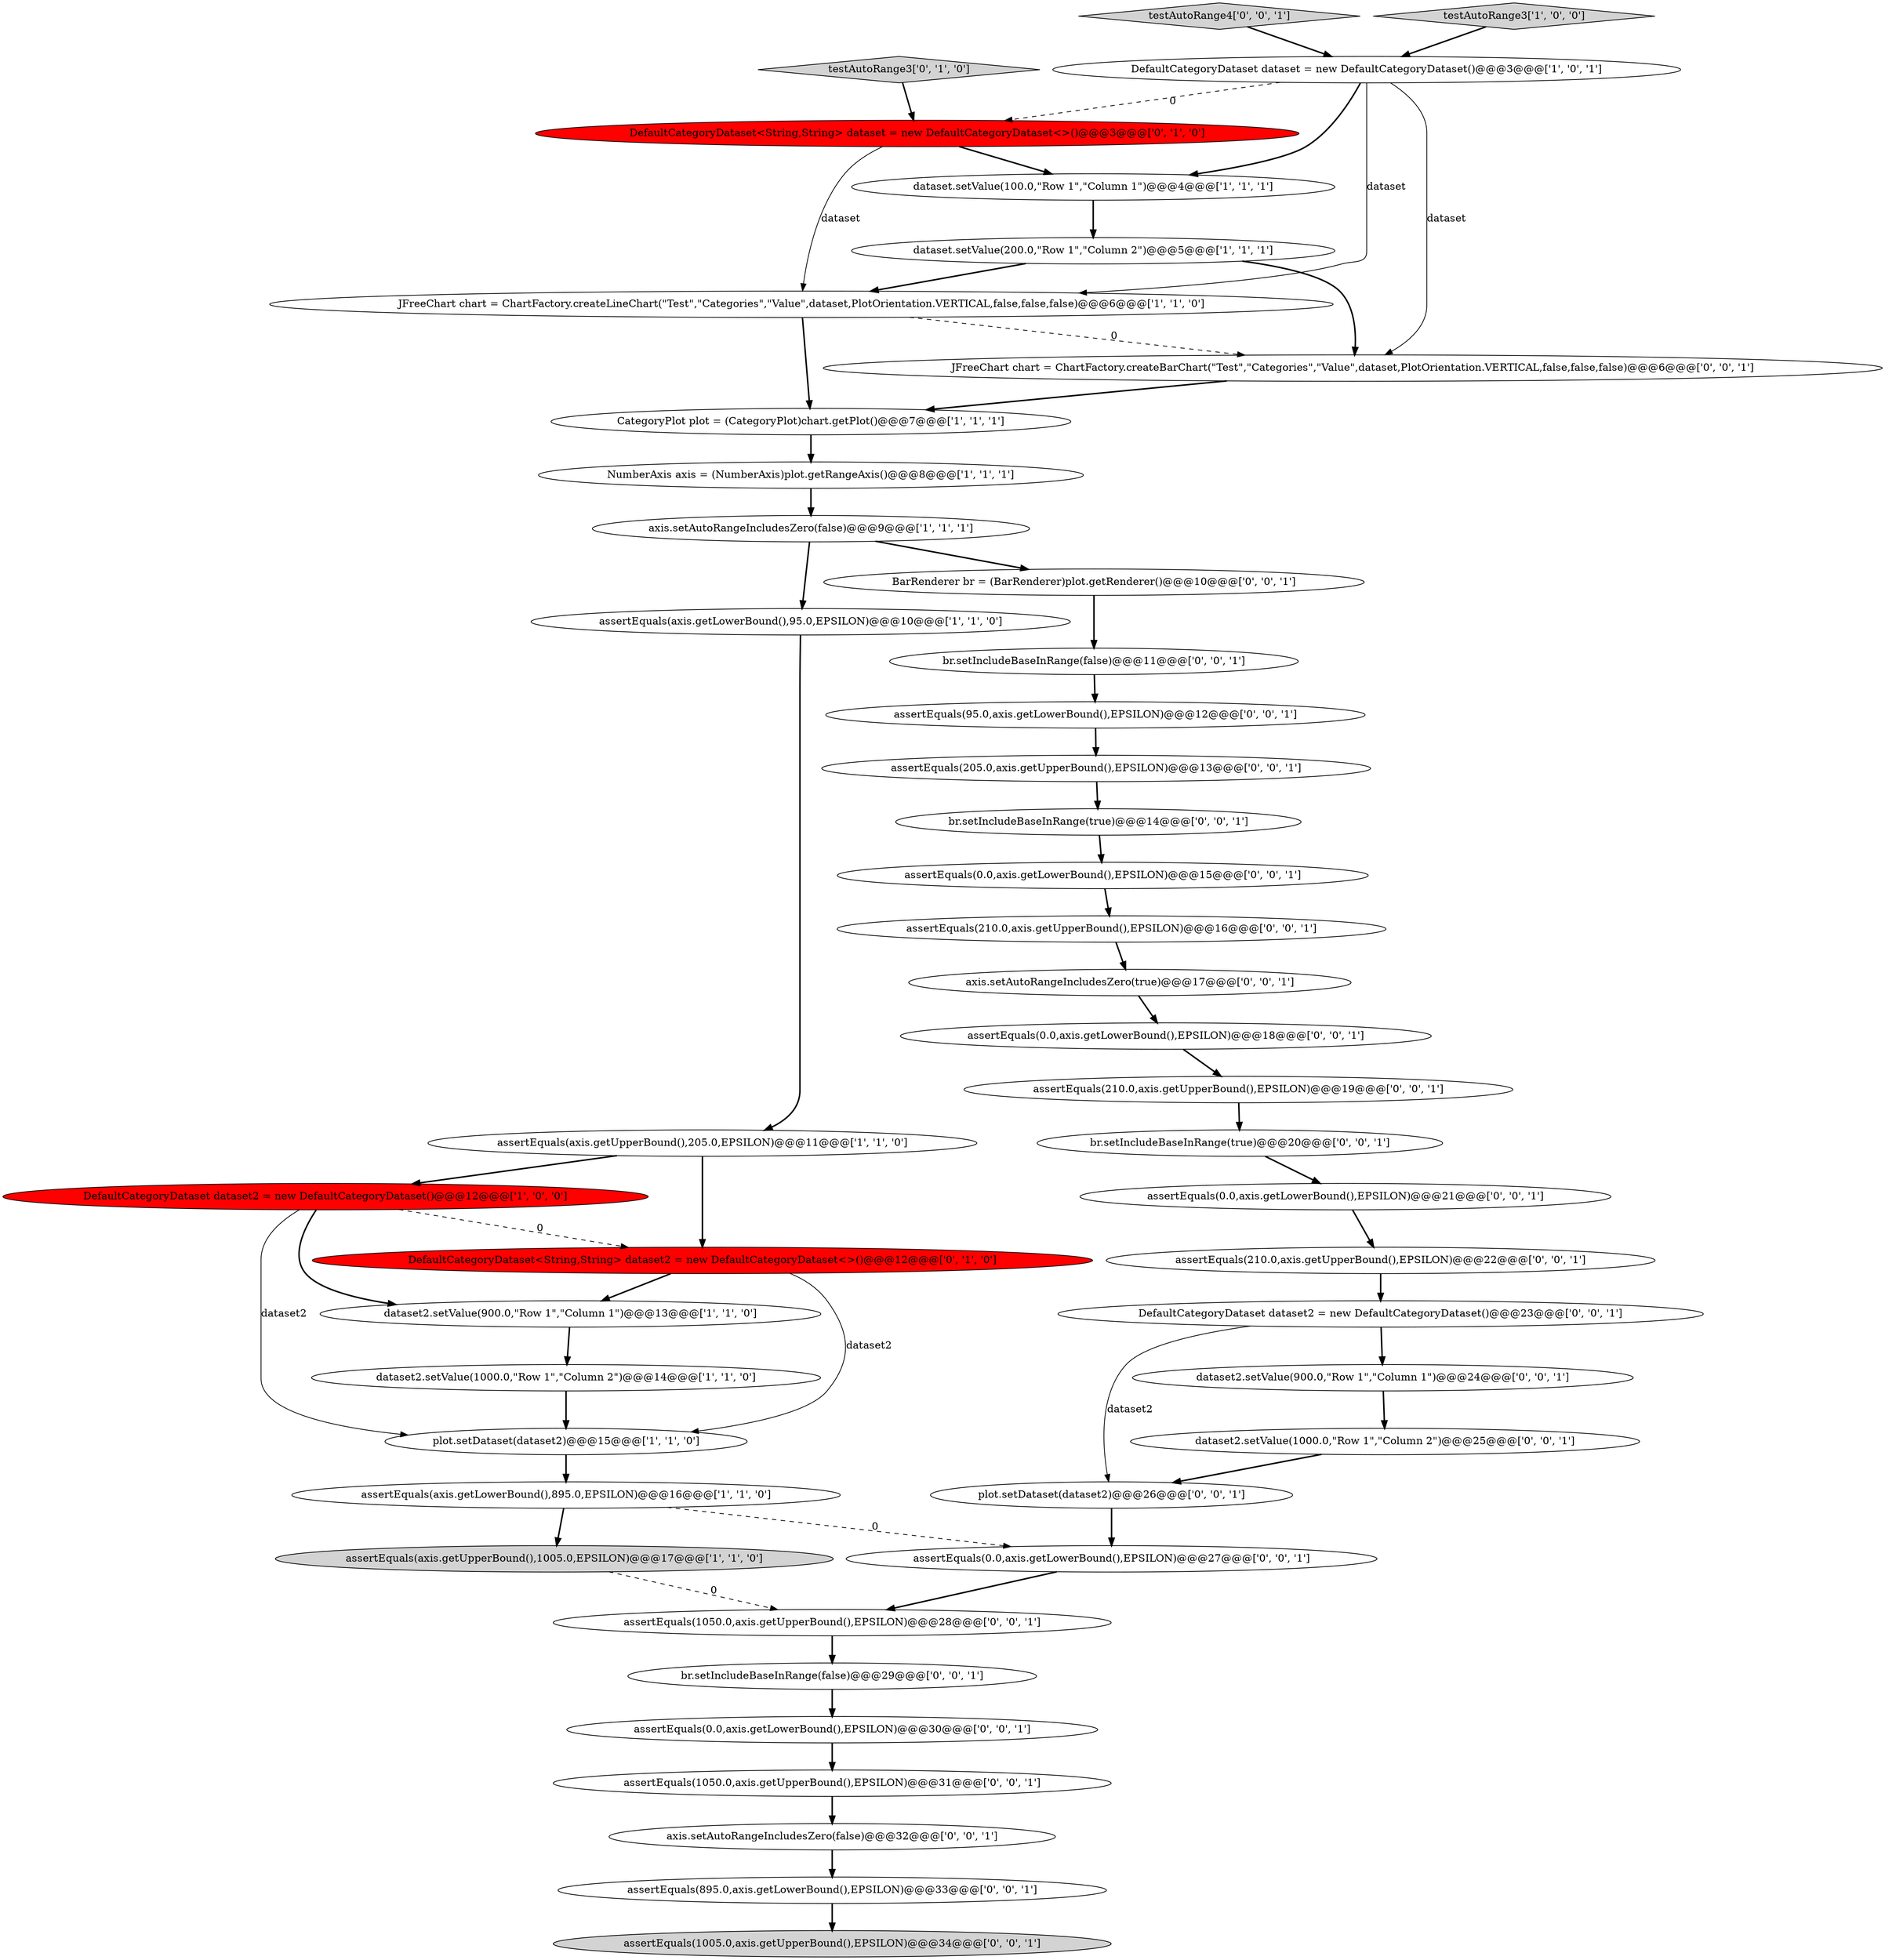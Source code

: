 digraph {
19 [style = filled, label = "JFreeChart chart = ChartFactory.createBarChart(\"Test\",\"Categories\",\"Value\",dataset,PlotOrientation.VERTICAL,false,false,false)@@@6@@@['0', '0', '1']", fillcolor = white, shape = ellipse image = "AAA0AAABBB3BBB"];
2 [style = filled, label = "axis.setAutoRangeIncludesZero(false)@@@9@@@['1', '1', '1']", fillcolor = white, shape = ellipse image = "AAA0AAABBB1BBB"];
20 [style = filled, label = "assertEquals(210.0,axis.getUpperBound(),EPSILON)@@@19@@@['0', '0', '1']", fillcolor = white, shape = ellipse image = "AAA0AAABBB3BBB"];
39 [style = filled, label = "assertEquals(95.0,axis.getLowerBound(),EPSILON)@@@12@@@['0', '0', '1']", fillcolor = white, shape = ellipse image = "AAA0AAABBB3BBB"];
42 [style = filled, label = "dataset2.setValue(1000.0,\"Row 1\",\"Column 2\")@@@25@@@['0', '0', '1']", fillcolor = white, shape = ellipse image = "AAA0AAABBB3BBB"];
5 [style = filled, label = "DefaultCategoryDataset dataset2 = new DefaultCategoryDataset()@@@12@@@['1', '0', '0']", fillcolor = red, shape = ellipse image = "AAA1AAABBB1BBB"];
13 [style = filled, label = "assertEquals(axis.getLowerBound(),95.0,EPSILON)@@@10@@@['1', '1', '0']", fillcolor = white, shape = ellipse image = "AAA0AAABBB1BBB"];
10 [style = filled, label = "CategoryPlot plot = (CategoryPlot)chart.getPlot()@@@7@@@['1', '1', '1']", fillcolor = white, shape = ellipse image = "AAA0AAABBB1BBB"];
7 [style = filled, label = "dataset.setValue(100.0,\"Row 1\",\"Column 1\")@@@4@@@['1', '1', '1']", fillcolor = white, shape = ellipse image = "AAA0AAABBB1BBB"];
44 [style = filled, label = "testAutoRange4['0', '0', '1']", fillcolor = lightgray, shape = diamond image = "AAA0AAABBB3BBB"];
23 [style = filled, label = "assertEquals(1050.0,axis.getUpperBound(),EPSILON)@@@31@@@['0', '0', '1']", fillcolor = white, shape = ellipse image = "AAA0AAABBB3BBB"];
14 [style = filled, label = "DefaultCategoryDataset dataset = new DefaultCategoryDataset()@@@3@@@['1', '0', '1']", fillcolor = white, shape = ellipse image = "AAA0AAABBB1BBB"];
21 [style = filled, label = "br.setIncludeBaseInRange(true)@@@20@@@['0', '0', '1']", fillcolor = white, shape = ellipse image = "AAA0AAABBB3BBB"];
37 [style = filled, label = "plot.setDataset(dataset2)@@@26@@@['0', '0', '1']", fillcolor = white, shape = ellipse image = "AAA0AAABBB3BBB"];
35 [style = filled, label = "br.setIncludeBaseInRange(true)@@@14@@@['0', '0', '1']", fillcolor = white, shape = ellipse image = "AAA0AAABBB3BBB"];
0 [style = filled, label = "assertEquals(axis.getLowerBound(),895.0,EPSILON)@@@16@@@['1', '1', '0']", fillcolor = white, shape = ellipse image = "AAA0AAABBB1BBB"];
9 [style = filled, label = "assertEquals(axis.getUpperBound(),205.0,EPSILON)@@@11@@@['1', '1', '0']", fillcolor = white, shape = ellipse image = "AAA0AAABBB1BBB"];
43 [style = filled, label = "assertEquals(1050.0,axis.getUpperBound(),EPSILON)@@@28@@@['0', '0', '1']", fillcolor = white, shape = ellipse image = "AAA0AAABBB3BBB"];
31 [style = filled, label = "assertEquals(0.0,axis.getLowerBound(),EPSILON)@@@18@@@['0', '0', '1']", fillcolor = white, shape = ellipse image = "AAA0AAABBB3BBB"];
6 [style = filled, label = "NumberAxis axis = (NumberAxis)plot.getRangeAxis()@@@8@@@['1', '1', '1']", fillcolor = white, shape = ellipse image = "AAA0AAABBB1BBB"];
40 [style = filled, label = "assertEquals(210.0,axis.getUpperBound(),EPSILON)@@@16@@@['0', '0', '1']", fillcolor = white, shape = ellipse image = "AAA0AAABBB3BBB"];
26 [style = filled, label = "DefaultCategoryDataset dataset2 = new DefaultCategoryDataset()@@@23@@@['0', '0', '1']", fillcolor = white, shape = ellipse image = "AAA0AAABBB3BBB"];
25 [style = filled, label = "BarRenderer br = (BarRenderer)plot.getRenderer()@@@10@@@['0', '0', '1']", fillcolor = white, shape = ellipse image = "AAA0AAABBB3BBB"];
11 [style = filled, label = "assertEquals(axis.getUpperBound(),1005.0,EPSILON)@@@17@@@['1', '1', '0']", fillcolor = lightgray, shape = ellipse image = "AAA0AAABBB1BBB"];
17 [style = filled, label = "DefaultCategoryDataset<String,String> dataset2 = new DefaultCategoryDataset<>()@@@12@@@['0', '1', '0']", fillcolor = red, shape = ellipse image = "AAA1AAABBB2BBB"];
45 [style = filled, label = "br.setIncludeBaseInRange(false)@@@29@@@['0', '0', '1']", fillcolor = white, shape = ellipse image = "AAA0AAABBB3BBB"];
28 [style = filled, label = "assertEquals(0.0,axis.getLowerBound(),EPSILON)@@@15@@@['0', '0', '1']", fillcolor = white, shape = ellipse image = "AAA0AAABBB3BBB"];
24 [style = filled, label = "assertEquals(210.0,axis.getUpperBound(),EPSILON)@@@22@@@['0', '0', '1']", fillcolor = white, shape = ellipse image = "AAA0AAABBB3BBB"];
41 [style = filled, label = "assertEquals(205.0,axis.getUpperBound(),EPSILON)@@@13@@@['0', '0', '1']", fillcolor = white, shape = ellipse image = "AAA0AAABBB3BBB"];
12 [style = filled, label = "dataset.setValue(200.0,\"Row 1\",\"Column 2\")@@@5@@@['1', '1', '1']", fillcolor = white, shape = ellipse image = "AAA0AAABBB1BBB"];
18 [style = filled, label = "testAutoRange3['0', '1', '0']", fillcolor = lightgray, shape = diamond image = "AAA0AAABBB2BBB"];
38 [style = filled, label = "axis.setAutoRangeIncludesZero(true)@@@17@@@['0', '0', '1']", fillcolor = white, shape = ellipse image = "AAA0AAABBB3BBB"];
1 [style = filled, label = "plot.setDataset(dataset2)@@@15@@@['1', '1', '0']", fillcolor = white, shape = ellipse image = "AAA0AAABBB1BBB"];
15 [style = filled, label = "dataset2.setValue(1000.0,\"Row 1\",\"Column 2\")@@@14@@@['1', '1', '0']", fillcolor = white, shape = ellipse image = "AAA0AAABBB1BBB"];
32 [style = filled, label = "assertEquals(0.0,axis.getLowerBound(),EPSILON)@@@21@@@['0', '0', '1']", fillcolor = white, shape = ellipse image = "AAA0AAABBB3BBB"];
36 [style = filled, label = "dataset2.setValue(900.0,\"Row 1\",\"Column 1\")@@@24@@@['0', '0', '1']", fillcolor = white, shape = ellipse image = "AAA0AAABBB3BBB"];
33 [style = filled, label = "assertEquals(0.0,axis.getLowerBound(),EPSILON)@@@30@@@['0', '0', '1']", fillcolor = white, shape = ellipse image = "AAA0AAABBB3BBB"];
30 [style = filled, label = "assertEquals(895.0,axis.getLowerBound(),EPSILON)@@@33@@@['0', '0', '1']", fillcolor = white, shape = ellipse image = "AAA0AAABBB3BBB"];
22 [style = filled, label = "br.setIncludeBaseInRange(false)@@@11@@@['0', '0', '1']", fillcolor = white, shape = ellipse image = "AAA0AAABBB3BBB"];
29 [style = filled, label = "axis.setAutoRangeIncludesZero(false)@@@32@@@['0', '0', '1']", fillcolor = white, shape = ellipse image = "AAA0AAABBB3BBB"];
27 [style = filled, label = "assertEquals(0.0,axis.getLowerBound(),EPSILON)@@@27@@@['0', '0', '1']", fillcolor = white, shape = ellipse image = "AAA0AAABBB3BBB"];
34 [style = filled, label = "assertEquals(1005.0,axis.getUpperBound(),EPSILON)@@@34@@@['0', '0', '1']", fillcolor = lightgray, shape = ellipse image = "AAA0AAABBB3BBB"];
16 [style = filled, label = "DefaultCategoryDataset<String,String> dataset = new DefaultCategoryDataset<>()@@@3@@@['0', '1', '0']", fillcolor = red, shape = ellipse image = "AAA1AAABBB2BBB"];
8 [style = filled, label = "testAutoRange3['1', '0', '0']", fillcolor = lightgray, shape = diamond image = "AAA0AAABBB1BBB"];
3 [style = filled, label = "dataset2.setValue(900.0,\"Row 1\",\"Column 1\")@@@13@@@['1', '1', '0']", fillcolor = white, shape = ellipse image = "AAA0AAABBB1BBB"];
4 [style = filled, label = "JFreeChart chart = ChartFactory.createLineChart(\"Test\",\"Categories\",\"Value\",dataset,PlotOrientation.VERTICAL,false,false,false)@@@6@@@['1', '1', '0']", fillcolor = white, shape = ellipse image = "AAA0AAABBB1BBB"];
5->3 [style = bold, label=""];
4->10 [style = bold, label=""];
42->37 [style = bold, label=""];
28->40 [style = bold, label=""];
27->43 [style = bold, label=""];
25->22 [style = bold, label=""];
37->27 [style = bold, label=""];
29->30 [style = bold, label=""];
7->12 [style = bold, label=""];
5->1 [style = solid, label="dataset2"];
26->36 [style = bold, label=""];
16->7 [style = bold, label=""];
45->33 [style = bold, label=""];
8->14 [style = bold, label=""];
0->11 [style = bold, label=""];
9->17 [style = bold, label=""];
19->10 [style = bold, label=""];
3->15 [style = bold, label=""];
30->34 [style = bold, label=""];
1->0 [style = bold, label=""];
38->31 [style = bold, label=""];
0->27 [style = dashed, label="0"];
44->14 [style = bold, label=""];
40->38 [style = bold, label=""];
26->37 [style = solid, label="dataset2"];
10->6 [style = bold, label=""];
41->35 [style = bold, label=""];
43->45 [style = bold, label=""];
14->7 [style = bold, label=""];
2->13 [style = bold, label=""];
6->2 [style = bold, label=""];
20->21 [style = bold, label=""];
33->23 [style = bold, label=""];
35->28 [style = bold, label=""];
23->29 [style = bold, label=""];
24->26 [style = bold, label=""];
17->1 [style = solid, label="dataset2"];
14->19 [style = solid, label="dataset"];
14->4 [style = solid, label="dataset"];
5->17 [style = dashed, label="0"];
12->4 [style = bold, label=""];
21->32 [style = bold, label=""];
17->3 [style = bold, label=""];
9->5 [style = bold, label=""];
22->39 [style = bold, label=""];
4->19 [style = dashed, label="0"];
39->41 [style = bold, label=""];
11->43 [style = dashed, label="0"];
13->9 [style = bold, label=""];
14->16 [style = dashed, label="0"];
31->20 [style = bold, label=""];
12->19 [style = bold, label=""];
16->4 [style = solid, label="dataset"];
2->25 [style = bold, label=""];
32->24 [style = bold, label=""];
36->42 [style = bold, label=""];
15->1 [style = bold, label=""];
18->16 [style = bold, label=""];
}
